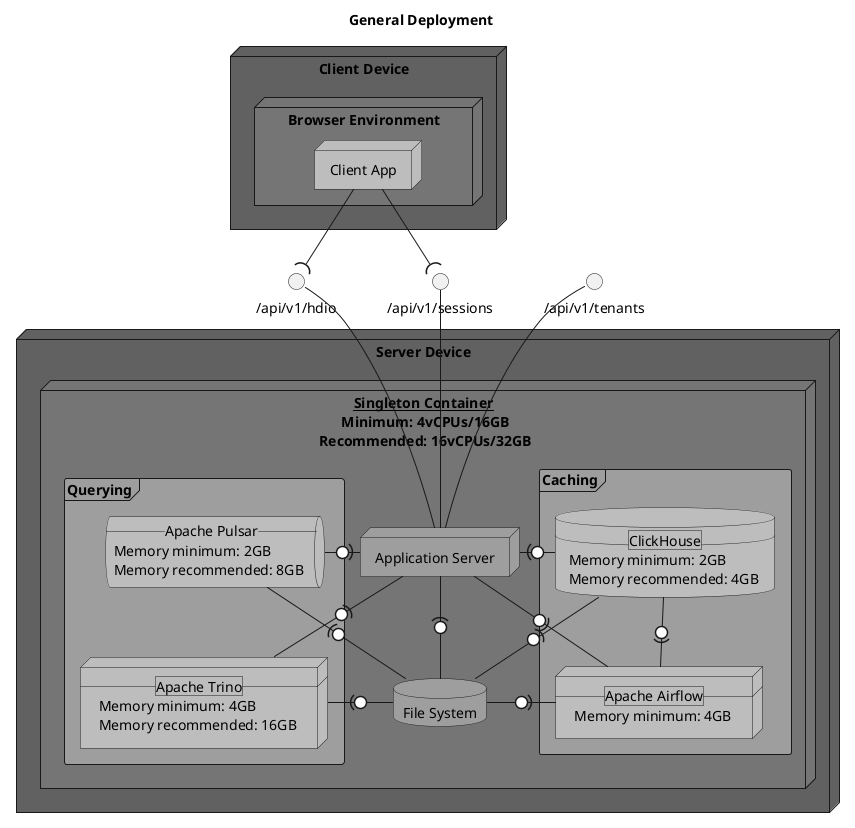 @startuml deployment
  title General Deployment

  node "Client Device" as Client_Device #616161 {
    node "Browser Environment" as Browser_Environment #757575 {
      node "Client App" as Client_App [[./client.svg]] #bdbdbd
    }
  }

  node "Server Device" as Server_Device #616161 {
    node "__Singleton Container__\n Minimum: 4vCPUs/16GB\n Recommended: 16vCPUs/32GB" as Singleton_Container #757575 {
      node "Application Server" as Application_Server [[./application.svg]] #9e9e9e

      frame "Querying" as Querying #9e9e9e {
        queue "__Apache Pulsar__\n Memory minimum: 2GB\n Memory recommended: 8GB" as Apache_Pulsar #bdbdbd
        Apache_Pulsar -ri0)- Application_Server

        node "__Apache Trino__\n Memory minimum: 4GB\n Memory recommended: 16GB" as Apache_Trino #bdbdbd
        Apache_Pulsar -[hidden]- Apache_Trino
        Application_Server -(0- Apache_Trino
      }

      frame "Caching" as Caching #9e9e9e {
        node "__Apache Airflow__\n Memory minimum: 4GB" as Apache_Airflow #bdbdbd
        Application_Server -0)- Apache_Airflow

        database "__ClickHouse__\n Memory minimum: 2GB\n Memory recommended: 4GB" as ClickHouse #bdbdbd
        ClickHouse -0)- Apache_Airflow
        Application_Server -ri(0- ClickHouse
      }

      database "File System" as File_System [[./fs.svg]] #9e9e9e
      Apache_Pulsar -(0- File_System
      Apache_Trino -ri(0- File_System
      Application_Server -(0- File_System
      ClickHouse -(0- File_System
      Apache_Airflow -le(0- File_System
    }
  }

  interface "/api/v1/hdio" as Public_REST_API
  Client_App --( Public_REST_API
  Public_REST_API -- Application_Server

  interface "/api/v1/sessions" as Sessions_REST_API
  Client_App --( Sessions_REST_API
  Sessions_REST_API -- Application_Server

  interface "/api/v1/tenants" as Tenants_REST_API
  Tenants_REST_API -- Application_Server
@enduml

@startuml client
  title Client App

  interface "/api/v1/hdio" as Public_REST_API
  interface "/api/v1/sessions" as Sessions_REST_API

  node "Client App" as Client_App #616161 {
    node "Worker Thread" as Worker_Thread #757575 {
      component "HDMLAggregator" as HDMLAggregator #bdbdbd

      component "HDMLParser" as HDMLParser #bdbdbd
      
      component "HDMLClient" as HDMLClient #bdbdbd
      Public_REST_API )--- HDMLClient
      Sessions_REST_API )--- HDMLClient

      component "HDMLBroker" as HDMLBroker #bdbdbd
      HDMLClient -le0)- HDMLBroker
      HDMLAggregator -0)- HDMLBroker
      HDMLParser -ri0)- HDMLBroker
    }

    node "Main Thread" as Main_Thread #757575 {
      component "<hdml-io>" as hdml_io #bdbdbd
    }
    Worker_Thread <-- hdml_io: initialize/terminate
    HDMLBroker -(0)- hdml_io
  }
@enduml


@startuml application
  title Application Server

  node "Application Server" as Application_Server #616161 {
    node "HyperData Service" as HyperData_Service [[./hyperdata.svg]] #9e9e9e
    node "Sessions Service" as Sessions_Service [[./sessions.svg]] #9e9e9e
    node "Tenants Service" as Tenants_Service [[./tenants.svg]] #9e9e9e
  }
@enduml


@startuml sessions
  title Sessions Service Deployment

  note as API
    **Endpoints:**
    ----
    * [[./ GET /api/v1/sessions/:tenant/request?ttl=:ttl&scope=:scope]]
    * [[./ GET /api/v1/sessions/:tenant?token=:token]]
  end note

  interface "/api/v1/sessions" as Sessions_REST_API
  API -- Sessions_REST_API

  node "Application Server" as Application_Server #616161 {
    node "Sessions Service" as Sessions_Service #757575
    Sessions_REST_API -- Sessions_Service
  }
  
  database "File System" as File_System [[./fs.svg]] #757575
  Sessions_Service -(0- File_System
@enduml


@startuml tenants
  title Tenants Service Deployment

  note as API
    **Endpoints:**
    ----
    * [[./ POST /api/v1/tenants]]
    * [[./ GET /api/v1/tenants/:tenant]]
    * [[./ PATCH /api/v1/tenants/:tenant]]
    * [[./ DELETE /api/v1/tenants/:tenant]]
  end note

  interface "/api/v1/tenants" as Tenants_REST_API
  API -- Tenants_REST_API

  node "Application Server" as Application_Server #616161 {
    node "Tenants Service" as Tenants_Service #757575
    Tenants_REST_API -- Tenants_Service

    ' ssh-keygen -t rsa -P "" -b 4096 -m PEM -f tenant.key
    ' ssh-keygen -e -m PEM -f tenant.key > tenant.pub
    ' ssh-keygen -t ed25519 -C "user@example.com" -f tenant.git -N ""
    node "ssh-keygen" as ssh_keygen #9e9e9e
    Tenants_Service -(0- ssh_keygen

    ' ssh-agent bash -c 'ssh-add ./data/tenant.git; git clone git@github.com:user/repos.git'
    node "ssh-agent" as ssh_agent #9e9e9e
    Tenants_Service -(0- ssh_agent

    ' git config core.sshCommand "$(which ssh) -i ./data/tenant.git"
    ' git config user.name "user"
    ' git config user.email "user@example.com"
    node "git" as git #9e9e9e
    Tenants_Service -(0- git

    ' javy compile -d -o ./bin/wasm/auth.wasm ./git/hooks/auth.js
    ' javy compile -d -o ./bin/wasm/patch.wasm ./git/hooks/patch.js
    ' javy compile -d -o ./bin/wasm/cache.wasm ./git/hooks/cache.js
    node "javi" as javi #9e9e9e
    Tenants_Service -(0- javi
  }

  queue "Apache Pulsar" as Apache_Pulsar #616161 {
    frame "tenants_req" as tenants_req_queue #9e9e9e
    frame "tenants_res" as tenants_res_queue #9e9e9e
  }
  Tenants_Service -ri(0- Apache_Pulsar

  database "File System" as File_System [[./fs.svg]] #757575
  Tenants_Service -(0- File_System
  ssh_keygen -(0- File_System
  ssh_agent -(0- File_System
  git -(0- File_System
  javi -(0- File_System
@enduml


@startuml hyperdata
  title HyperData Service Deployment

  note as API
    **Endpoints:**
    ----
    * [[../hyperdata/post_docs.svg POST /api/v1/hdio/:tenant/docs]]
    * [[./ GET /api/v1/hdio/:tenant/docs/:doc/htm]]
    * [[./ GET /api/v1/hdio/:tenant/docs/:doc/bin]]
    * [[./ GET /api/v1/hdio/:tenant/docs/:doc/obj]]
    * [[./ GET /api/v1/hdio/:tenant/docs/:doc/sql?frame=:frame&field=:name&field=:name]]
    * [[./ GET /api/v1/hdio/:tenant/docs/:doc/data?model=:model&field=:name&field=:name]]
  end note

  interface "/api/v1/hdio" as HDIO_REST_API
  API -- HDIO_REST_API

  node "Application Server" as Application_Server #616161 {
    node "HyperData Service" as HyperData_Service #757575
    HDIO_REST_API -- HyperData_Service
  }
  
  database "File System" as File_System [[./fs.svg]] #757575
  HyperData_Service -(0- File_System
@enduml


@startuml fs
  title File system

  folder "/hdfs" as hdfs #616161 {

    folder "sys" as sys #757575 {
      folder "keys" as sys_keys #9e9e9e {
        file "sys.key" as sys_key #bdbdbd
        file "sys.pub" as sys_pub #bdbdbd
      }

      folder "logs" as sys_logs #9e9e9e {
        file "pulsar.log" as pulsar_log #bdbdbd
        file "trino.log" as trino_log #bdbdbd
        file "clickhouse.log" as clickhouse_log #bdbdbd
        file "airflow.log" as airflow.log #bdbdbd
      }
      sys_keys -[hidden]-- sys_logs
      
      folder "data" as sys_data #9e9e9e {
        folder "pulsar" as pulsar_data #bdbdbd
        folder "trino" as trino_data #bdbdbd
        folder "clickhouse" as clickhouse_data #bdbdbd
        folder "airflow" as airflow_data #bdbdbd
      }
      sys_logs -[hidden]-- sys_data
    }

    folder "usr" as usr #757575 {
      folder ":tenant" as name #9e9e9e {
        folder "data" as usr_data #bdbdbd {
          file "tenant.key" as key #e0e0e0
          file "tenant.pub" as pub #e0e0e0
          file "tenant.git" as git #e0e0e0
          file "tenant.env" as dotenv #e0e0e0
        }

        folder "lib" as usr_lib #bdbdbd {
          folder "hooks" as hooks #e0e0e0 {
            file "auth.js" as auth_js #fafafa
            file "patch.js" as patch_js #fafafa
            file "cache.js" as cache_js #fafafa
          }
          folder "hdmls" as hdmls #e0e0e0 {
            file "model.html" as model_html #fafafa
            file "frame.html" as frame_html #fafafa
          }
        }
        usr_data -[hidden]-- usr_lib

        folder "bin" as usr_bin #bdbdbd {
          folder "wasm" as wasm #e0e0e0 {
            file "auth.wasm" as auth_wasm #fafafa
            file "patch.wasm" as patch_wasm #fafafa
            file "cache.wasm" as cache_wasm #fafafa
          }
          folder "docs" as docs #e0e0e0 {
            file "model.hash.m" as model_doc #fafafa
            file "frame.hash.f" as frame_doc #fafafa
          }
        }
        usr_lib -[hidden]-- usr_bin
      }
    }
  }  
@enduml